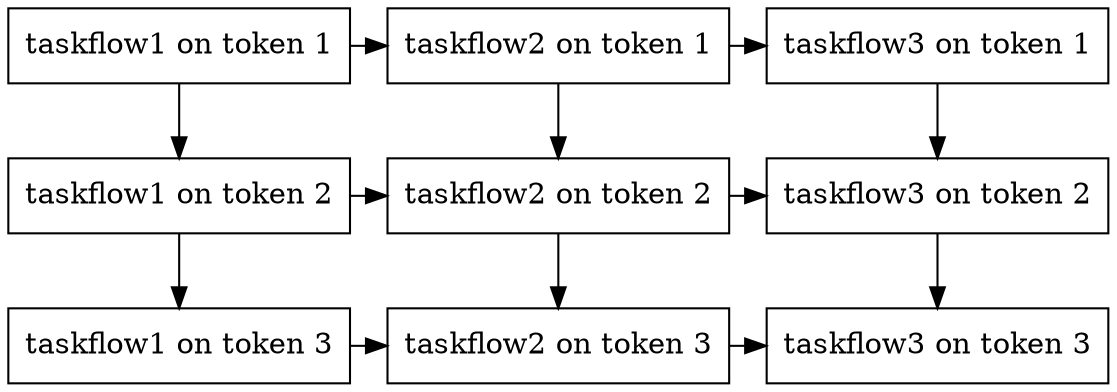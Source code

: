 digraph R {
  node [shape=rectangle];
  
  {rank=same f1_A f1_B f1_C}
  {rank=same f2_A f2_B f2_C}
  {rank=same f3_A f3_B f3_C}
  
  f1_A [label="taskflow1 on token 1"];
  f2_A [label="taskflow1 on token 2"];
  f3_A [label="taskflow1 on token 3"];
  f1_B [label="taskflow2 on token 1"];
  f2_B [label="taskflow2 on token 2"];
  f3_B [label="taskflow2 on token 3"];
  f1_C [label="taskflow3 on token 1"];
  f2_C [label="taskflow3 on token 2"];
  f3_C [label="taskflow3 on token 3"];
  
 
  f1_A->f2_A->f3_A;
  f1_B->f2_B->f3_B;
  f1_C->f2_C->f3_C;
  f1_A->f1_B->f1_C;
  f2_A->f2_B->f2_C;
  f3_A->f3_B->f3_C;
}
